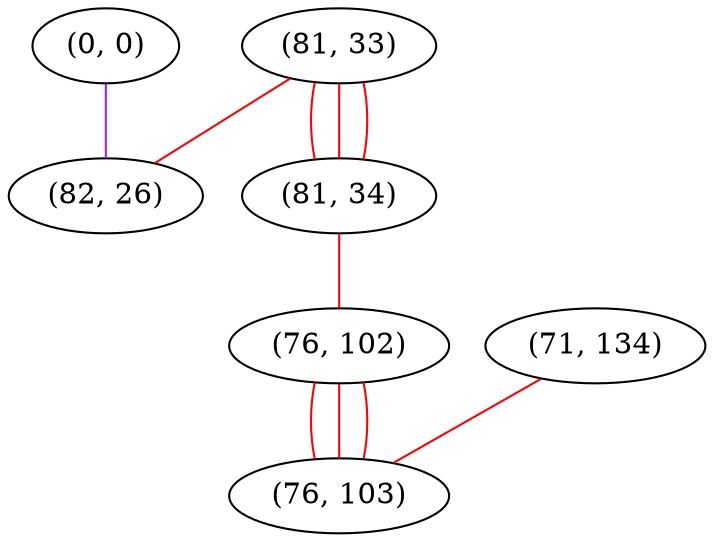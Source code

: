 graph "" {
"(0, 0)";
"(71, 134)";
"(81, 33)";
"(82, 26)";
"(81, 34)";
"(76, 102)";
"(76, 103)";
"(0, 0)" -- "(82, 26)"  [color=purple, key=0, weight=4];
"(71, 134)" -- "(76, 103)"  [color=red, key=0, weight=1];
"(81, 33)" -- "(81, 34)"  [color=red, key=0, weight=1];
"(81, 33)" -- "(81, 34)"  [color=red, key=1, weight=1];
"(81, 33)" -- "(81, 34)"  [color=red, key=2, weight=1];
"(81, 33)" -- "(82, 26)"  [color=red, key=0, weight=1];
"(81, 34)" -- "(76, 102)"  [color=red, key=0, weight=1];
"(76, 102)" -- "(76, 103)"  [color=red, key=0, weight=1];
"(76, 102)" -- "(76, 103)"  [color=red, key=1, weight=1];
"(76, 102)" -- "(76, 103)"  [color=red, key=2, weight=1];
}
